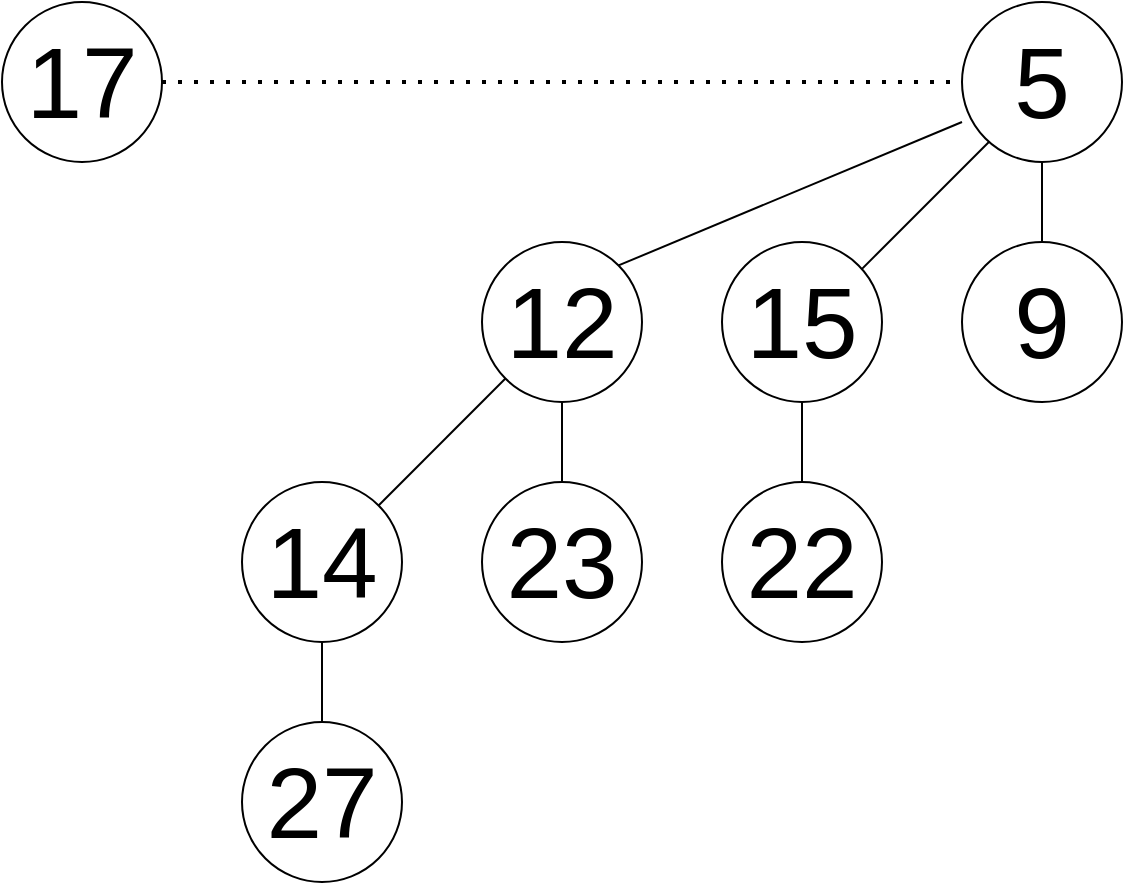 <mxfile version="14.1.3" type="device" pages="2"><diagram id="HYKJ4dRZmrMZQYdRR9ui" name="Postavka"><mxGraphModel dx="1418" dy="795" grid="1" gridSize="10" guides="1" tooltips="1" connect="1" arrows="1" fold="1" page="1" pageScale="1" pageWidth="827" pageHeight="1169" math="0" shadow="0"><root><mxCell id="0"/><mxCell id="1" parent="0"/><mxCell id="r0wwGks3m6aseJ7v4YL3-1" value="&lt;font style=&quot;font-size: 50px&quot;&gt;17&lt;/font&gt;" style="ellipse;whiteSpace=wrap;html=1;aspect=fixed;" vertex="1" parent="1"><mxGeometry x="120" y="160" width="80" height="80" as="geometry"/></mxCell><mxCell id="r0wwGks3m6aseJ7v4YL3-2" value="&lt;font style=&quot;font-size: 50px&quot;&gt;5&lt;/font&gt;" style="ellipse;whiteSpace=wrap;html=1;aspect=fixed;" vertex="1" parent="1"><mxGeometry x="600" y="160" width="80" height="80" as="geometry"/></mxCell><mxCell id="r0wwGks3m6aseJ7v4YL3-3" value="&lt;font style=&quot;font-size: 50px&quot;&gt;9&lt;br&gt;&lt;/font&gt;" style="ellipse;whiteSpace=wrap;html=1;aspect=fixed;" vertex="1" parent="1"><mxGeometry x="600" y="280" width="80" height="80" as="geometry"/></mxCell><mxCell id="r0wwGks3m6aseJ7v4YL3-4" value="&lt;font style=&quot;font-size: 50px&quot;&gt;15&lt;/font&gt;" style="ellipse;whiteSpace=wrap;html=1;aspect=fixed;" vertex="1" parent="1"><mxGeometry x="480" y="280" width="80" height="80" as="geometry"/></mxCell><mxCell id="r0wwGks3m6aseJ7v4YL3-5" value="&lt;font style=&quot;font-size: 50px&quot;&gt;12&lt;/font&gt;" style="ellipse;whiteSpace=wrap;html=1;aspect=fixed;" vertex="1" parent="1"><mxGeometry x="360" y="280" width="80" height="80" as="geometry"/></mxCell><mxCell id="r0wwGks3m6aseJ7v4YL3-6" value="&lt;font style=&quot;font-size: 50px&quot;&gt;22&lt;/font&gt;" style="ellipse;whiteSpace=wrap;html=1;aspect=fixed;" vertex="1" parent="1"><mxGeometry x="480" y="400" width="80" height="80" as="geometry"/></mxCell><mxCell id="r0wwGks3m6aseJ7v4YL3-7" value="&lt;font style=&quot;font-size: 50px&quot;&gt;23&lt;/font&gt;" style="ellipse;whiteSpace=wrap;html=1;aspect=fixed;" vertex="1" parent="1"><mxGeometry x="360" y="400" width="80" height="80" as="geometry"/></mxCell><mxCell id="r0wwGks3m6aseJ7v4YL3-8" value="&lt;font style=&quot;font-size: 50px&quot;&gt;14&lt;/font&gt;" style="ellipse;whiteSpace=wrap;html=1;aspect=fixed;" vertex="1" parent="1"><mxGeometry x="240" y="400" width="80" height="80" as="geometry"/></mxCell><mxCell id="r0wwGks3m6aseJ7v4YL3-9" value="&lt;font style=&quot;font-size: 50px&quot;&gt;27&lt;/font&gt;" style="ellipse;whiteSpace=wrap;html=1;aspect=fixed;" vertex="1" parent="1"><mxGeometry x="240" y="520" width="80" height="80" as="geometry"/></mxCell><mxCell id="r0wwGks3m6aseJ7v4YL3-10" value="" style="endArrow=none;dashed=1;html=1;dashPattern=1 3;strokeWidth=2;entryX=0;entryY=0.5;entryDx=0;entryDy=0;" edge="1" parent="1" target="r0wwGks3m6aseJ7v4YL3-2"><mxGeometry width="50" height="50" relative="1" as="geometry"><mxPoint x="200" y="200" as="sourcePoint"/><mxPoint x="210" y="150" as="targetPoint"/></mxGeometry></mxCell><mxCell id="r0wwGks3m6aseJ7v4YL3-11" value="" style="endArrow=none;html=1;exitX=0.5;exitY=0;exitDx=0;exitDy=0;" edge="1" parent="1" source="r0wwGks3m6aseJ7v4YL3-3"><mxGeometry width="50" height="50" relative="1" as="geometry"><mxPoint x="590" y="290" as="sourcePoint"/><mxPoint x="640" y="240" as="targetPoint"/></mxGeometry></mxCell><mxCell id="r0wwGks3m6aseJ7v4YL3-12" value="" style="endArrow=none;html=1;exitX=0.5;exitY=0;exitDx=0;exitDy=0;" edge="1" parent="1" source="r0wwGks3m6aseJ7v4YL3-6"><mxGeometry width="50" height="50" relative="1" as="geometry"><mxPoint x="470" y="410" as="sourcePoint"/><mxPoint x="520" y="360" as="targetPoint"/></mxGeometry></mxCell><mxCell id="r0wwGks3m6aseJ7v4YL3-13" value="" style="endArrow=none;html=1;exitX=0.5;exitY=0;exitDx=0;exitDy=0;" edge="1" parent="1" source="r0wwGks3m6aseJ7v4YL3-7"><mxGeometry width="50" height="50" relative="1" as="geometry"><mxPoint x="350" y="410" as="sourcePoint"/><mxPoint x="400" y="360" as="targetPoint"/></mxGeometry></mxCell><mxCell id="r0wwGks3m6aseJ7v4YL3-14" value="" style="endArrow=none;html=1;entryX=0;entryY=1;entryDx=0;entryDy=0;exitX=1;exitY=0;exitDx=0;exitDy=0;" edge="1" parent="1" source="r0wwGks3m6aseJ7v4YL3-8" target="r0wwGks3m6aseJ7v4YL3-5"><mxGeometry width="50" height="50" relative="1" as="geometry"><mxPoint x="310" y="400" as="sourcePoint"/><mxPoint x="360" y="350" as="targetPoint"/></mxGeometry></mxCell><mxCell id="r0wwGks3m6aseJ7v4YL3-15" value="" style="endArrow=none;html=1;entryX=0;entryY=1;entryDx=0;entryDy=0;exitX=1;exitY=0;exitDx=0;exitDy=0;" edge="1" parent="1"><mxGeometry width="50" height="50" relative="1" as="geometry"><mxPoint x="550.004" y="293.436" as="sourcePoint"/><mxPoint x="613.436" y="230.004" as="targetPoint"/></mxGeometry></mxCell><mxCell id="r0wwGks3m6aseJ7v4YL3-20" value="" style="endArrow=none;html=1;exitX=0.5;exitY=0;exitDx=0;exitDy=0;" edge="1" parent="1" source="r0wwGks3m6aseJ7v4YL3-9"><mxGeometry width="50" height="50" relative="1" as="geometry"><mxPoint x="230" y="530" as="sourcePoint"/><mxPoint x="280" y="480" as="targetPoint"/></mxGeometry></mxCell><mxCell id="r0wwGks3m6aseJ7v4YL3-21" value="" style="endArrow=none;html=1;entryX=0;entryY=0.75;entryDx=0;entryDy=0;entryPerimeter=0;exitX=1;exitY=0;exitDx=0;exitDy=0;" edge="1" parent="1" source="r0wwGks3m6aseJ7v4YL3-5" target="r0wwGks3m6aseJ7v4YL3-2"><mxGeometry width="50" height="50" relative="1" as="geometry"><mxPoint x="510" y="270" as="sourcePoint"/><mxPoint x="560" y="220" as="targetPoint"/></mxGeometry></mxCell></root></mxGraphModel></diagram><diagram id="tIta9I7hwoXuBdHtv41V" name="Rešenje"><mxGraphModel dx="1418" dy="795" grid="1" gridSize="10" guides="1" tooltips="1" connect="1" arrows="1" fold="1" page="1" pageScale="1" pageWidth="827" pageHeight="1169" math="0" shadow="0"><root><mxCell id="LGgYOpzf6bsBJaN9W1Z3-0"/><mxCell id="LGgYOpzf6bsBJaN9W1Z3-1" parent="LGgYOpzf6bsBJaN9W1Z3-0"/><mxCell id="TDiqYs7HdEgH0grlhi8i-1" value="&lt;font style=&quot;font-size: 50px&quot;&gt;11&lt;/font&gt;" style="ellipse;whiteSpace=wrap;html=1;aspect=fixed;" vertex="1" parent="LGgYOpzf6bsBJaN9W1Z3-1"><mxGeometry x="600" y="160" width="80" height="80" as="geometry"/></mxCell><mxCell id="TDiqYs7HdEgH0grlhi8i-2" value="&lt;font style=&quot;font-size: 50px&quot;&gt;25&lt;br&gt;&lt;/font&gt;" style="ellipse;whiteSpace=wrap;html=1;aspect=fixed;" vertex="1" parent="LGgYOpzf6bsBJaN9W1Z3-1"><mxGeometry x="600" y="280" width="80" height="80" as="geometry"/></mxCell><mxCell id="TDiqYs7HdEgH0grlhi8i-3" value="&lt;font style=&quot;font-size: 50px&quot;&gt;17&lt;/font&gt;" style="ellipse;whiteSpace=wrap;html=1;aspect=fixed;" vertex="1" parent="LGgYOpzf6bsBJaN9W1Z3-1"><mxGeometry x="480" y="280" width="80" height="80" as="geometry"/></mxCell><mxCell id="TDiqYs7HdEgH0grlhi8i-4" value="&lt;font style=&quot;font-size: 50px&quot;&gt;12&lt;/font&gt;" style="ellipse;whiteSpace=wrap;html=1;aspect=fixed;" vertex="1" parent="LGgYOpzf6bsBJaN9W1Z3-1"><mxGeometry x="360" y="280" width="80" height="80" as="geometry"/></mxCell><mxCell id="TDiqYs7HdEgH0grlhi8i-5" value="&lt;font style=&quot;font-size: 50px&quot;&gt;19&lt;/font&gt;" style="ellipse;whiteSpace=wrap;html=1;aspect=fixed;" vertex="1" parent="LGgYOpzf6bsBJaN9W1Z3-1"><mxGeometry x="480" y="400" width="80" height="80" as="geometry"/></mxCell><mxCell id="TDiqYs7HdEgH0grlhi8i-6" value="&lt;font style=&quot;font-size: 50px&quot;&gt;23&lt;/font&gt;" style="ellipse;whiteSpace=wrap;html=1;aspect=fixed;" vertex="1" parent="LGgYOpzf6bsBJaN9W1Z3-1"><mxGeometry x="360" y="400" width="80" height="80" as="geometry"/></mxCell><mxCell id="TDiqYs7HdEgH0grlhi8i-7" value="&lt;font style=&quot;font-size: 50px&quot;&gt;14&lt;/font&gt;" style="ellipse;whiteSpace=wrap;html=1;aspect=fixed;" vertex="1" parent="LGgYOpzf6bsBJaN9W1Z3-1"><mxGeometry x="240" y="400" width="80" height="80" as="geometry"/></mxCell><mxCell id="TDiqYs7HdEgH0grlhi8i-8" value="&lt;font style=&quot;font-size: 50px&quot;&gt;27&lt;/font&gt;" style="ellipse;whiteSpace=wrap;html=1;aspect=fixed;" vertex="1" parent="LGgYOpzf6bsBJaN9W1Z3-1"><mxGeometry x="240" y="520" width="80" height="80" as="geometry"/></mxCell><mxCell id="TDiqYs7HdEgH0grlhi8i-9" value="" style="endArrow=none;dashed=1;html=1;dashPattern=1 3;strokeWidth=2;entryX=0;entryY=0.5;entryDx=0;entryDy=0;" edge="1" parent="LGgYOpzf6bsBJaN9W1Z3-1" target="TDiqYs7HdEgH0grlhi8i-1"><mxGeometry width="50" height="50" relative="1" as="geometry"><mxPoint x="200" y="200" as="sourcePoint"/><mxPoint x="210" y="150" as="targetPoint"/></mxGeometry></mxCell><mxCell id="TDiqYs7HdEgH0grlhi8i-10" value="" style="endArrow=none;html=1;exitX=0.5;exitY=0;exitDx=0;exitDy=0;" edge="1" parent="LGgYOpzf6bsBJaN9W1Z3-1" source="TDiqYs7HdEgH0grlhi8i-2"><mxGeometry width="50" height="50" relative="1" as="geometry"><mxPoint x="590" y="290" as="sourcePoint"/><mxPoint x="640" y="240" as="targetPoint"/></mxGeometry></mxCell><mxCell id="TDiqYs7HdEgH0grlhi8i-11" value="" style="endArrow=none;html=1;exitX=0.5;exitY=0;exitDx=0;exitDy=0;" edge="1" parent="LGgYOpzf6bsBJaN9W1Z3-1" source="TDiqYs7HdEgH0grlhi8i-5"><mxGeometry width="50" height="50" relative="1" as="geometry"><mxPoint x="470" y="410" as="sourcePoint"/><mxPoint x="520" y="360" as="targetPoint"/></mxGeometry></mxCell><mxCell id="TDiqYs7HdEgH0grlhi8i-12" value="" style="endArrow=none;html=1;exitX=0.5;exitY=0;exitDx=0;exitDy=0;" edge="1" parent="LGgYOpzf6bsBJaN9W1Z3-1" source="TDiqYs7HdEgH0grlhi8i-6"><mxGeometry width="50" height="50" relative="1" as="geometry"><mxPoint x="350" y="410" as="sourcePoint"/><mxPoint x="400" y="360" as="targetPoint"/></mxGeometry></mxCell><mxCell id="TDiqYs7HdEgH0grlhi8i-13" value="" style="endArrow=none;html=1;entryX=0;entryY=1;entryDx=0;entryDy=0;exitX=1;exitY=0;exitDx=0;exitDy=0;" edge="1" parent="LGgYOpzf6bsBJaN9W1Z3-1" source="TDiqYs7HdEgH0grlhi8i-7" target="TDiqYs7HdEgH0grlhi8i-4"><mxGeometry width="50" height="50" relative="1" as="geometry"><mxPoint x="310" y="400" as="sourcePoint"/><mxPoint x="360" y="350" as="targetPoint"/></mxGeometry></mxCell><mxCell id="TDiqYs7HdEgH0grlhi8i-14" value="" style="endArrow=none;html=1;entryX=0;entryY=1;entryDx=0;entryDy=0;exitX=1;exitY=0;exitDx=0;exitDy=0;" edge="1" parent="LGgYOpzf6bsBJaN9W1Z3-1"><mxGeometry width="50" height="50" relative="1" as="geometry"><mxPoint x="550.004" y="293.436" as="sourcePoint"/><mxPoint x="613.436" y="230.004" as="targetPoint"/></mxGeometry></mxCell><mxCell id="TDiqYs7HdEgH0grlhi8i-15" value="" style="endArrow=none;html=1;exitX=0.5;exitY=0;exitDx=0;exitDy=0;" edge="1" parent="LGgYOpzf6bsBJaN9W1Z3-1" source="TDiqYs7HdEgH0grlhi8i-8"><mxGeometry width="50" height="50" relative="1" as="geometry"><mxPoint x="230" y="530" as="sourcePoint"/><mxPoint x="280" y="480" as="targetPoint"/></mxGeometry></mxCell><mxCell id="TDiqYs7HdEgH0grlhi8i-16" value="" style="endArrow=none;html=1;entryX=0;entryY=0.75;entryDx=0;entryDy=0;entryPerimeter=0;exitX=1;exitY=0;exitDx=0;exitDy=0;" edge="1" parent="LGgYOpzf6bsBJaN9W1Z3-1" source="TDiqYs7HdEgH0grlhi8i-4" target="TDiqYs7HdEgH0grlhi8i-1"><mxGeometry width="50" height="50" relative="1" as="geometry"><mxPoint x="510" y="270" as="sourcePoint"/><mxPoint x="560" y="220" as="targetPoint"/></mxGeometry></mxCell><mxCell id="TDiqYs7HdEgH0grlhi8i-17" value="&lt;font style=&quot;font-size: 50px&quot;&gt;9&lt;/font&gt;" style="ellipse;whiteSpace=wrap;html=1;aspect=fixed;" vertex="1" parent="LGgYOpzf6bsBJaN9W1Z3-1"><mxGeometry y="160" width="80" height="80" as="geometry"/></mxCell><mxCell id="TDiqYs7HdEgH0grlhi8i-18" value="&lt;font style=&quot;font-size: 50px&quot;&gt;15&lt;/font&gt;" style="ellipse;whiteSpace=wrap;html=1;aspect=fixed;" vertex="1" parent="LGgYOpzf6bsBJaN9W1Z3-1"><mxGeometry x="120" y="160" width="80" height="80" as="geometry"/></mxCell><mxCell id="TDiqYs7HdEgH0grlhi8i-19" value="" style="endArrow=none;html=1;" edge="1" parent="LGgYOpzf6bsBJaN9W1Z3-1"><mxGeometry width="50" height="50" relative="1" as="geometry"><mxPoint x="160" y="280" as="sourcePoint"/><mxPoint x="160" y="240" as="targetPoint"/></mxGeometry></mxCell><mxCell id="TDiqYs7HdEgH0grlhi8i-20" value="&lt;font style=&quot;font-size: 50px&quot;&gt;22&lt;/font&gt;" style="ellipse;whiteSpace=wrap;html=1;aspect=fixed;" vertex="1" parent="LGgYOpzf6bsBJaN9W1Z3-1"><mxGeometry x="120" y="280" width="80" height="80" as="geometry"/></mxCell><mxCell id="TDiqYs7HdEgH0grlhi8i-21" value="" style="endArrow=none;dashed=1;html=1;dashPattern=1 3;strokeWidth=2;entryX=0;entryY=0.5;entryDx=0;entryDy=0;" edge="1" parent="LGgYOpzf6bsBJaN9W1Z3-1" target="TDiqYs7HdEgH0grlhi8i-18"><mxGeometry width="50" height="50" relative="1" as="geometry"><mxPoint x="80" y="200" as="sourcePoint"/><mxPoint x="130" y="150" as="targetPoint"/></mxGeometry></mxCell></root></mxGraphModel></diagram></mxfile>